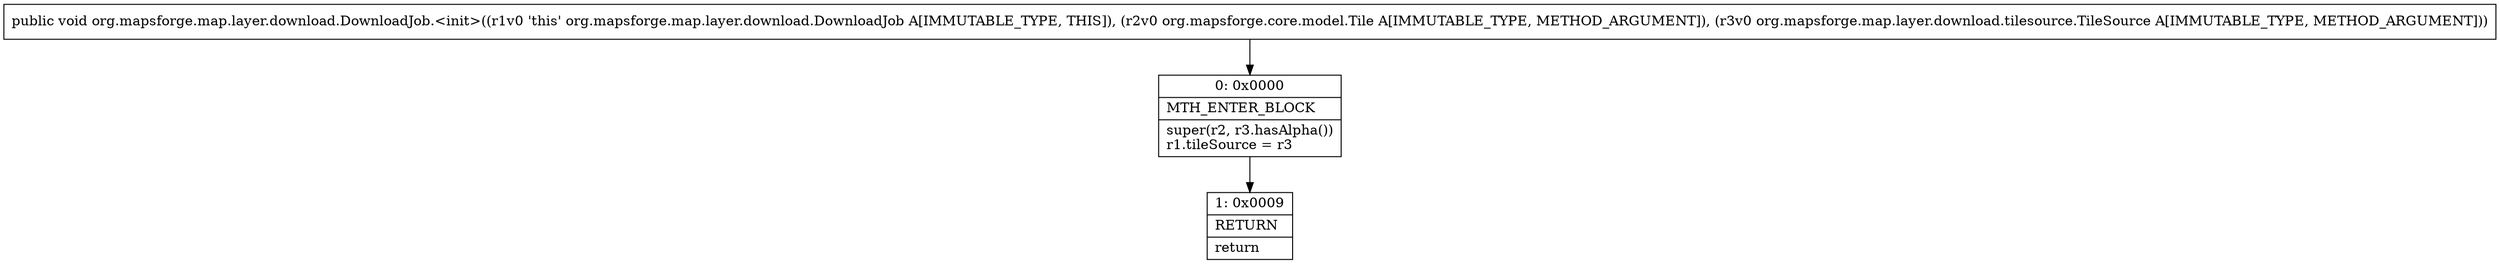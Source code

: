 digraph "CFG fororg.mapsforge.map.layer.download.DownloadJob.\<init\>(Lorg\/mapsforge\/core\/model\/Tile;Lorg\/mapsforge\/map\/layer\/download\/tilesource\/TileSource;)V" {
Node_0 [shape=record,label="{0\:\ 0x0000|MTH_ENTER_BLOCK\l|super(r2, r3.hasAlpha())\lr1.tileSource = r3\l}"];
Node_1 [shape=record,label="{1\:\ 0x0009|RETURN\l|return\l}"];
MethodNode[shape=record,label="{public void org.mapsforge.map.layer.download.DownloadJob.\<init\>((r1v0 'this' org.mapsforge.map.layer.download.DownloadJob A[IMMUTABLE_TYPE, THIS]), (r2v0 org.mapsforge.core.model.Tile A[IMMUTABLE_TYPE, METHOD_ARGUMENT]), (r3v0 org.mapsforge.map.layer.download.tilesource.TileSource A[IMMUTABLE_TYPE, METHOD_ARGUMENT])) }"];
MethodNode -> Node_0;
Node_0 -> Node_1;
}

